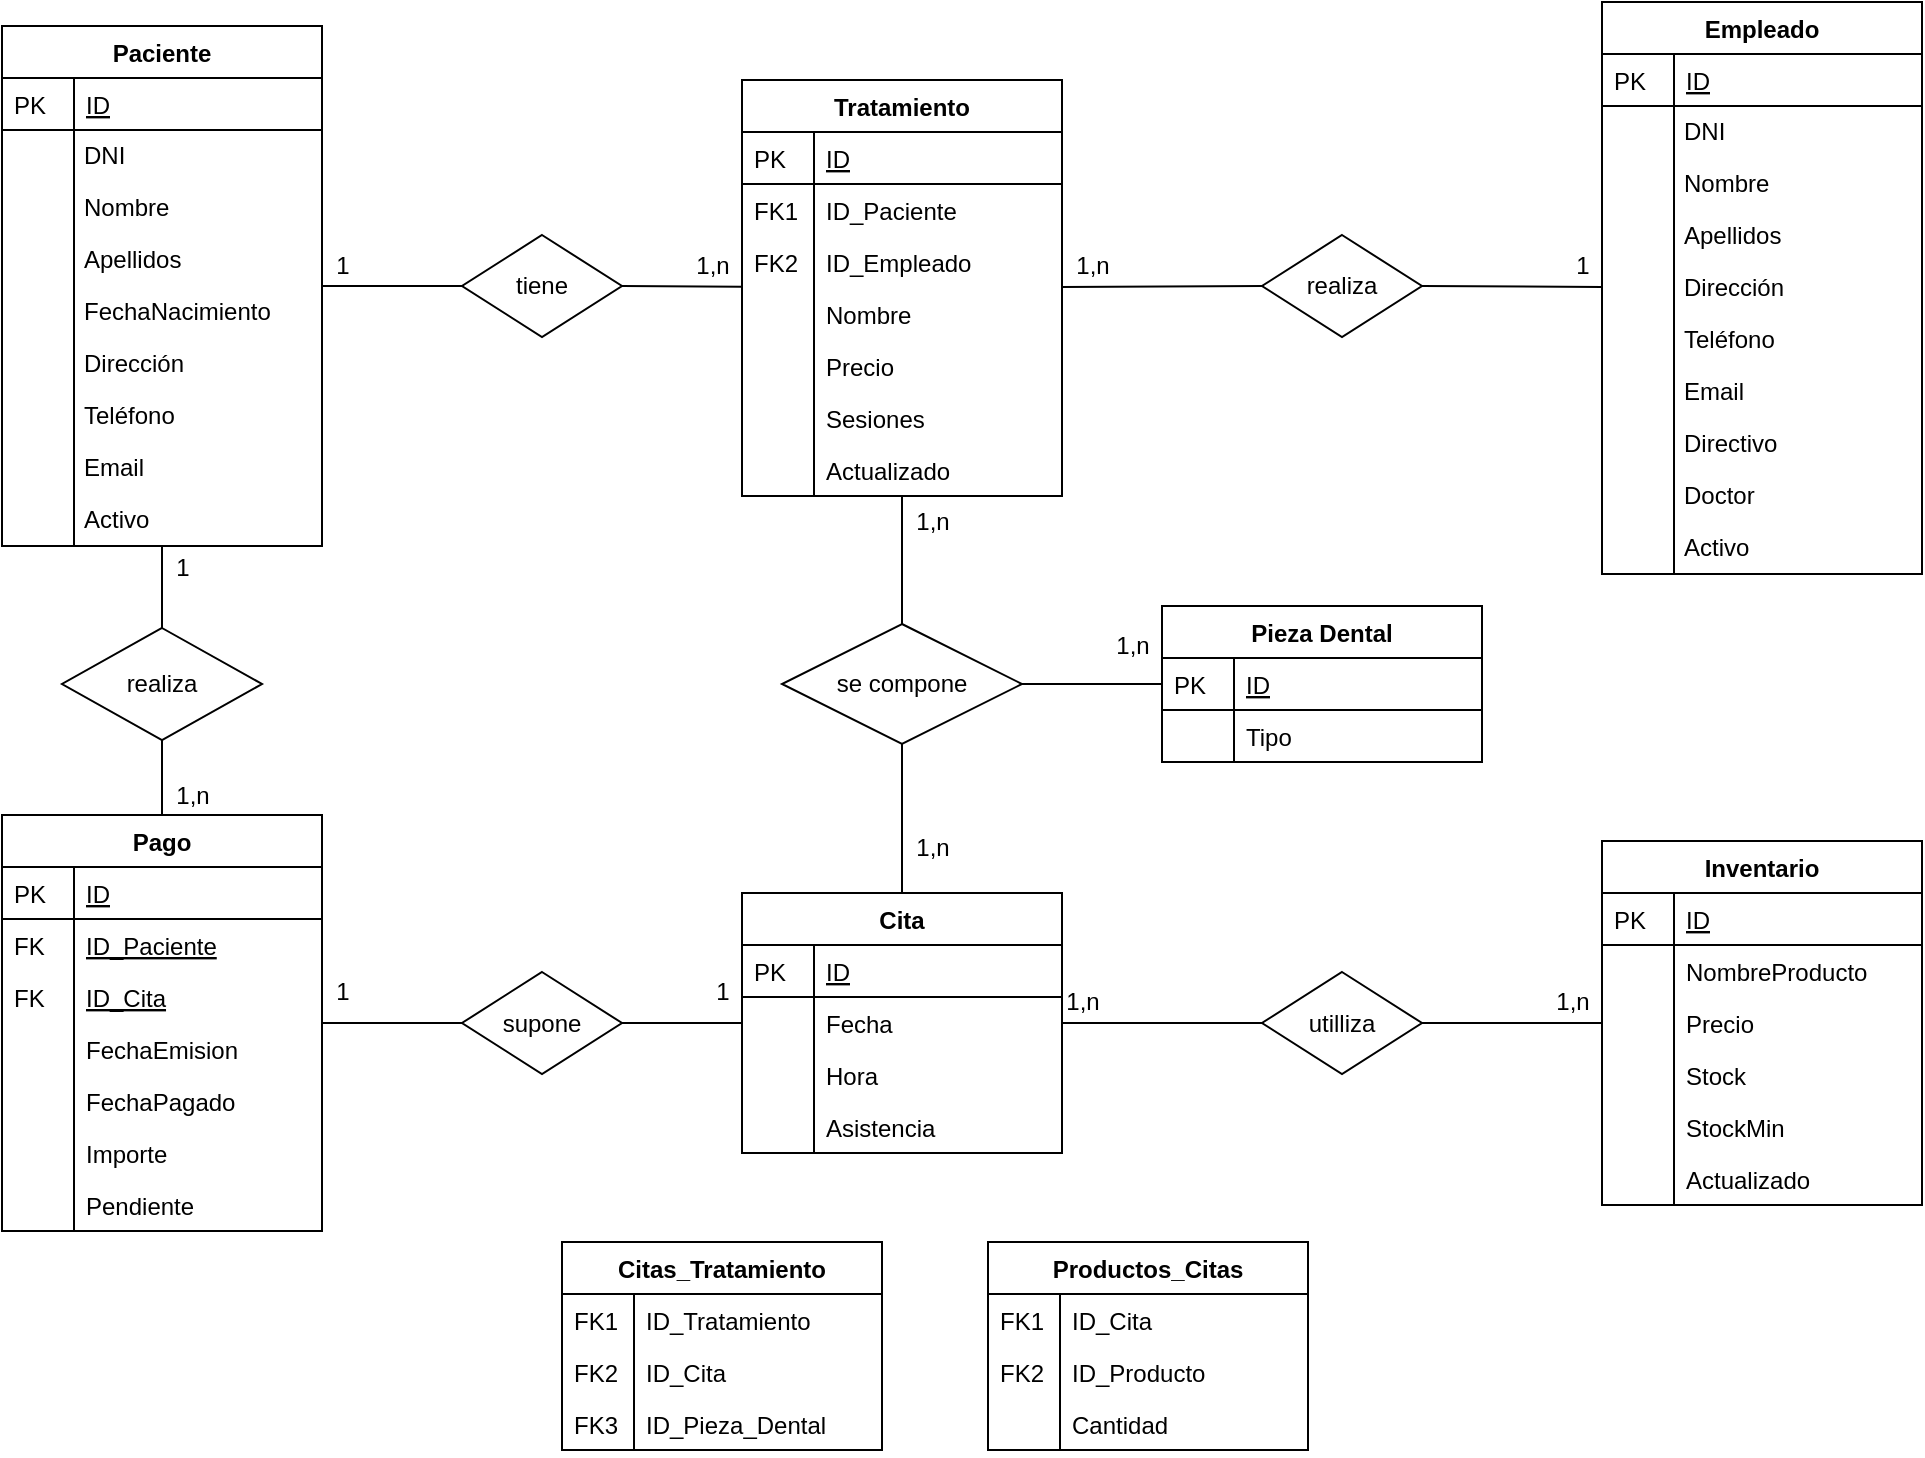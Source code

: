 <mxfile version="13.1.2" type="device"><diagram id="C5RBs43oDa-KdzZeNtuy" name="Page-1"><mxGraphModel dx="868" dy="450" grid="1" gridSize="10" guides="1" tooltips="1" connect="1" arrows="1" fold="1" page="1" pageScale="1" pageWidth="1169" pageHeight="827" background="none" math="0" shadow="0"><root><mxCell id="WIyWlLk6GJQsqaUBKTNV-0"/><mxCell id="WIyWlLk6GJQsqaUBKTNV-1" parent="WIyWlLk6GJQsqaUBKTNV-0"/><mxCell id="t_w9D_SP8_wus3ixss40-0" value="tiene" style="shape=rhombus;perimeter=rhombusPerimeter;whiteSpace=wrap;html=1;align=center;" parent="WIyWlLk6GJQsqaUBKTNV-1" vertex="1"><mxGeometry x="335" y="167.5" width="80" height="51" as="geometry"/></mxCell><mxCell id="t_w9D_SP8_wus3ixss40-1" value="" style="endArrow=none;html=1;rounded=0;entryX=0;entryY=0.5;entryDx=0;entryDy=0;" parent="WIyWlLk6GJQsqaUBKTNV-1" source="zkfFHV4jXpPFQw0GAbJ--51" target="t_w9D_SP8_wus3ixss40-0" edge="1"><mxGeometry relative="1" as="geometry"><mxPoint x="395" y="253" as="sourcePoint"/><mxPoint x="555" y="253" as="targetPoint"/></mxGeometry></mxCell><mxCell id="t_w9D_SP8_wus3ixss40-15" value="" style="endArrow=none;html=1;rounded=0;exitX=1;exitY=0.5;exitDx=0;exitDy=0;" parent="WIyWlLk6GJQsqaUBKTNV-1" source="t_w9D_SP8_wus3ixss40-0" target="zkfFHV4jXpPFQw0GAbJ--56" edge="1"><mxGeometry relative="1" as="geometry"><mxPoint x="425" y="193" as="sourcePoint"/><mxPoint x="505" y="189.5" as="targetPoint"/></mxGeometry></mxCell><mxCell id="t_w9D_SP8_wus3ixss40-68" value="realiza" style="shape=rhombus;perimeter=rhombusPerimeter;whiteSpace=wrap;html=1;align=center;" parent="WIyWlLk6GJQsqaUBKTNV-1" vertex="1"><mxGeometry x="735" y="167.5" width="80" height="51" as="geometry"/></mxCell><mxCell id="t_w9D_SP8_wus3ixss40-69" value="" style="endArrow=none;html=1;rounded=0;entryX=0;entryY=0.5;entryDx=0;entryDy=0;" parent="WIyWlLk6GJQsqaUBKTNV-1" source="zkfFHV4jXpPFQw0GAbJ--56" target="t_w9D_SP8_wus3ixss40-68" edge="1"><mxGeometry relative="1" as="geometry"><mxPoint x="635" y="194" as="sourcePoint"/><mxPoint x="925" y="254" as="targetPoint"/></mxGeometry></mxCell><mxCell id="t_w9D_SP8_wus3ixss40-70" value="" style="endArrow=none;html=1;rounded=0;exitX=1;exitY=0.5;exitDx=0;exitDy=0;" parent="WIyWlLk6GJQsqaUBKTNV-1" source="t_w9D_SP8_wus3ixss40-68" target="t_w9D_SP8_wus3ixss40-44" edge="1"><mxGeometry relative="1" as="geometry"><mxPoint x="795" y="194" as="sourcePoint"/><mxPoint x="845" y="194.429" as="targetPoint"/></mxGeometry></mxCell><mxCell id="t_w9D_SP8_wus3ixss40-71" value="se compone" style="shape=rhombus;perimeter=rhombusPerimeter;whiteSpace=wrap;html=1;align=center;fontSize=12;" parent="WIyWlLk6GJQsqaUBKTNV-1" vertex="1"><mxGeometry x="495" y="362" width="120" height="60" as="geometry"/></mxCell><mxCell id="t_w9D_SP8_wus3ixss40-73" value="" style="endArrow=none;html=1;rounded=0;entryX=0.5;entryY=0;entryDx=0;entryDy=0;" parent="WIyWlLk6GJQsqaUBKTNV-1" source="zkfFHV4jXpPFQw0GAbJ--56" target="t_w9D_SP8_wus3ixss40-71" edge="1"><mxGeometry relative="1" as="geometry"><mxPoint x="275" y="203" as="sourcePoint"/><mxPoint x="345" y="203" as="targetPoint"/></mxGeometry></mxCell><mxCell id="t_w9D_SP8_wus3ixss40-74" value="" style="endArrow=none;html=1;rounded=0;exitX=0.5;exitY=1;exitDx=0;exitDy=0;" parent="WIyWlLk6GJQsqaUBKTNV-1" source="t_w9D_SP8_wus3ixss40-71" target="zkfFHV4jXpPFQw0GAbJ--64" edge="1"><mxGeometry relative="1" as="geometry"><mxPoint x="565" y="295" as="sourcePoint"/><mxPoint x="565" y="363" as="targetPoint"/></mxGeometry></mxCell><mxCell id="t_w9D_SP8_wus3ixss40-84" value="supone" style="shape=rhombus;perimeter=rhombusPerimeter;whiteSpace=wrap;html=1;align=center;" parent="WIyWlLk6GJQsqaUBKTNV-1" vertex="1"><mxGeometry x="335" y="536" width="80" height="51" as="geometry"/></mxCell><mxCell id="t_w9D_SP8_wus3ixss40-85" value="" style="endArrow=none;html=1;rounded=0;entryX=0;entryY=0.5;entryDx=0;entryDy=0;" parent="WIyWlLk6GJQsqaUBKTNV-1" source="t_w9D_SP8_wus3ixss40-75" target="t_w9D_SP8_wus3ixss40-84" edge="1"><mxGeometry relative="1" as="geometry"><mxPoint x="265" y="548.5" as="sourcePoint"/><mxPoint x="555" y="608.5" as="targetPoint"/></mxGeometry></mxCell><mxCell id="t_w9D_SP8_wus3ixss40-86" value="" style="endArrow=none;html=1;rounded=0;exitX=1;exitY=0.5;exitDx=0;exitDy=0;" parent="WIyWlLk6GJQsqaUBKTNV-1" source="t_w9D_SP8_wus3ixss40-84" target="zkfFHV4jXpPFQw0GAbJ--64" edge="1"><mxGeometry relative="1" as="geometry"><mxPoint x="425" y="548.5" as="sourcePoint"/><mxPoint x="475" y="548.929" as="targetPoint"/></mxGeometry></mxCell><mxCell id="t_w9D_SP8_wus3ixss40-91" value="realiza" style="shape=rhombus;perimeter=rhombusPerimeter;whiteSpace=wrap;html=1;align=center;fontSize=12;" parent="WIyWlLk6GJQsqaUBKTNV-1" vertex="1"><mxGeometry x="135" y="364" width="100" height="56" as="geometry"/></mxCell><mxCell id="t_w9D_SP8_wus3ixss40-92" value="" style="endArrow=none;html=1;rounded=0;entryX=0.5;entryY=0;entryDx=0;entryDy=0;" parent="WIyWlLk6GJQsqaUBKTNV-1" source="zkfFHV4jXpPFQw0GAbJ--51" target="t_w9D_SP8_wus3ixss40-91" edge="1"><mxGeometry relative="1" as="geometry"><mxPoint x="182.647" y="323" as="sourcePoint"/><mxPoint x="-25" y="213" as="targetPoint"/></mxGeometry></mxCell><mxCell id="t_w9D_SP8_wus3ixss40-93" value="" style="endArrow=none;html=1;rounded=0;exitX=0.5;exitY=1;exitDx=0;exitDy=0;" parent="WIyWlLk6GJQsqaUBKTNV-1" source="t_w9D_SP8_wus3ixss40-91" target="t_w9D_SP8_wus3ixss40-75" edge="1"><mxGeometry relative="1" as="geometry"><mxPoint x="195" y="305" as="sourcePoint"/><mxPoint x="181.215" y="470.5" as="targetPoint"/></mxGeometry></mxCell><mxCell id="t_w9D_SP8_wus3ixss40-102" value="1" style="text;html=1;align=center;verticalAlign=middle;resizable=0;points=[];autosize=1;fontSize=12;" parent="WIyWlLk6GJQsqaUBKTNV-1" vertex="1"><mxGeometry x="185" y="324" width="20" height="20" as="geometry"/></mxCell><mxCell id="t_w9D_SP8_wus3ixss40-103" value="1,n" style="text;html=1;align=center;verticalAlign=middle;resizable=0;points=[];autosize=1;fontSize=12;" parent="WIyWlLk6GJQsqaUBKTNV-1" vertex="1"><mxGeometry x="185" y="437.5" width="30" height="20" as="geometry"/></mxCell><mxCell id="t_w9D_SP8_wus3ixss40-104" value="1" style="text;html=1;align=center;verticalAlign=middle;resizable=0;points=[];autosize=1;fontSize=12;" parent="WIyWlLk6GJQsqaUBKTNV-1" vertex="1"><mxGeometry x="455" y="536" width="20" height="20" as="geometry"/></mxCell><mxCell id="t_w9D_SP8_wus3ixss40-105" value="1" style="text;html=1;align=center;verticalAlign=middle;resizable=0;points=[];autosize=1;fontSize=12;" parent="WIyWlLk6GJQsqaUBKTNV-1" vertex="1"><mxGeometry x="265" y="536" width="20" height="20" as="geometry"/></mxCell><mxCell id="t_w9D_SP8_wus3ixss40-106" value="1,n" style="text;html=1;align=center;verticalAlign=middle;resizable=0;points=[];autosize=1;fontSize=12;" parent="WIyWlLk6GJQsqaUBKTNV-1" vertex="1"><mxGeometry x="555" y="301" width="30" height="20" as="geometry"/></mxCell><mxCell id="t_w9D_SP8_wus3ixss40-107" value="1,n" style="text;html=1;align=center;verticalAlign=middle;resizable=0;points=[];autosize=1;fontSize=12;" parent="WIyWlLk6GJQsqaUBKTNV-1" vertex="1"><mxGeometry x="555" y="463.5" width="30" height="20" as="geometry"/></mxCell><mxCell id="t_w9D_SP8_wus3ixss40-108" value="1" style="text;html=1;align=center;verticalAlign=middle;resizable=0;points=[];autosize=1;fontSize=12;" parent="WIyWlLk6GJQsqaUBKTNV-1" vertex="1"><mxGeometry x="265" y="173" width="20" height="20" as="geometry"/></mxCell><mxCell id="t_w9D_SP8_wus3ixss40-109" value="1,n" style="text;html=1;align=center;verticalAlign=middle;resizable=0;points=[];autosize=1;fontSize=12;" parent="WIyWlLk6GJQsqaUBKTNV-1" vertex="1"><mxGeometry x="445" y="173" width="30" height="20" as="geometry"/></mxCell><mxCell id="t_w9D_SP8_wus3ixss40-110" value="1,n" style="text;html=1;align=center;verticalAlign=middle;resizable=0;points=[];autosize=1;fontSize=12;" parent="WIyWlLk6GJQsqaUBKTNV-1" vertex="1"><mxGeometry x="635" y="173" width="30" height="20" as="geometry"/></mxCell><mxCell id="t_w9D_SP8_wus3ixss40-111" value="1" style="text;html=1;align=center;verticalAlign=middle;resizable=0;points=[];autosize=1;fontSize=12;" parent="WIyWlLk6GJQsqaUBKTNV-1" vertex="1"><mxGeometry x="885" y="173" width="20" height="20" as="geometry"/></mxCell><mxCell id="t_w9D_SP8_wus3ixss40-112" value="utilliza" style="shape=rhombus;perimeter=rhombusPerimeter;whiteSpace=wrap;html=1;align=center;" parent="WIyWlLk6GJQsqaUBKTNV-1" vertex="1"><mxGeometry x="735" y="536" width="80" height="51" as="geometry"/></mxCell><mxCell id="t_w9D_SP8_wus3ixss40-113" value="" style="endArrow=none;html=1;rounded=0;entryX=0;entryY=0.5;entryDx=0;entryDy=0;" parent="WIyWlLk6GJQsqaUBKTNV-1" source="zkfFHV4jXpPFQw0GAbJ--64" target="t_w9D_SP8_wus3ixss40-112" edge="1"><mxGeometry relative="1" as="geometry"><mxPoint x="635" y="561.5" as="sourcePoint"/><mxPoint x="925" y="608.5" as="targetPoint"/></mxGeometry></mxCell><mxCell id="t_w9D_SP8_wus3ixss40-114" value="" style="endArrow=none;html=1;rounded=0;exitX=1;exitY=0.5;exitDx=0;exitDy=0;" parent="WIyWlLk6GJQsqaUBKTNV-1" source="t_w9D_SP8_wus3ixss40-112" target="t_w9D_SP8_wus3ixss40-115" edge="1"><mxGeometry relative="1" as="geometry"><mxPoint x="795" y="548.5" as="sourcePoint"/><mxPoint x="845" y="561.5" as="targetPoint"/></mxGeometry></mxCell><mxCell id="t_w9D_SP8_wus3ixss40-128" value="1,n" style="text;html=1;align=center;verticalAlign=middle;resizable=0;points=[];autosize=1;fontSize=12;" parent="WIyWlLk6GJQsqaUBKTNV-1" vertex="1"><mxGeometry x="630" y="541" width="30" height="20" as="geometry"/></mxCell><mxCell id="t_w9D_SP8_wus3ixss40-129" value="1,n" style="text;html=1;align=center;verticalAlign=middle;resizable=0;points=[];autosize=1;fontSize=12;" parent="WIyWlLk6GJQsqaUBKTNV-1" vertex="1"><mxGeometry x="875" y="541" width="30" height="20" as="geometry"/></mxCell><mxCell id="t_w9D_SP8_wus3ixss40-141" value="" style="endArrow=none;html=1;rounded=0;entryX=1;entryY=0.5;entryDx=0;entryDy=0;" parent="WIyWlLk6GJQsqaUBKTNV-1" source="t_w9D_SP8_wus3ixss40-130" target="t_w9D_SP8_wus3ixss40-71" edge="1"><mxGeometry relative="1" as="geometry"><mxPoint x="565" y="295" as="sourcePoint"/><mxPoint x="565" y="363.0" as="targetPoint"/></mxGeometry></mxCell><mxCell id="t_w9D_SP8_wus3ixss40-142" value="1,n" style="text;html=1;align=center;verticalAlign=middle;resizable=0;points=[];autosize=1;fontSize=12;" parent="WIyWlLk6GJQsqaUBKTNV-1" vertex="1"><mxGeometry x="655" y="363" width="30" height="20" as="geometry"/></mxCell><mxCell id="btIoGkctE5Y88oGMhR0d-0" value="Actualizado" style="shape=partialRectangle;top=0;left=0;right=0;bottom=0;align=left;verticalAlign=top;fillColor=none;spacingLeft=40;spacingRight=4;overflow=hidden;rotatable=0;points=[[0,0.5],[1,0.5]];portConstraint=eastwest;dropTarget=0;rounded=0;shadow=0;strokeWidth=1;" parent="WIyWlLk6GJQsqaUBKTNV-1" vertex="1"><mxGeometry x="475" y="272" width="160" height="26" as="geometry"/></mxCell><mxCell id="btIoGkctE5Y88oGMhR0d-1" value="" style="shape=partialRectangle;top=0;left=0;bottom=0;fillColor=none;align=left;verticalAlign=top;spacingLeft=4;spacingRight=4;overflow=hidden;rotatable=0;points=[];portConstraint=eastwest;part=1;" parent="btIoGkctE5Y88oGMhR0d-0" vertex="1" connectable="0"><mxGeometry width="36" height="26" as="geometry"/></mxCell><mxCell id="t_w9D_SP8_wus3ixss40-44" value="Empleado" style="swimlane;fontStyle=1;childLayout=stackLayout;horizontal=1;startSize=26;horizontalStack=0;resizeParent=1;resizeLast=0;collapsible=1;marginBottom=0;rounded=0;shadow=0;strokeWidth=1;" parent="WIyWlLk6GJQsqaUBKTNV-1" vertex="1"><mxGeometry x="905" y="51" width="160" height="286" as="geometry"><mxRectangle x="20" y="80" width="160" height="26" as="alternateBounds"/></mxGeometry></mxCell><mxCell id="t_w9D_SP8_wus3ixss40-45" value="ID" style="shape=partialRectangle;top=0;left=0;right=0;bottom=1;align=left;verticalAlign=top;fillColor=none;spacingLeft=40;spacingRight=4;overflow=hidden;rotatable=0;points=[[0,0.5],[1,0.5]];portConstraint=eastwest;dropTarget=0;rounded=0;shadow=0;strokeWidth=1;fontStyle=4" parent="t_w9D_SP8_wus3ixss40-44" vertex="1"><mxGeometry y="26" width="160" height="26" as="geometry"/></mxCell><mxCell id="t_w9D_SP8_wus3ixss40-46" value="PK" style="shape=partialRectangle;top=0;left=0;bottom=0;fillColor=none;align=left;verticalAlign=top;spacingLeft=4;spacingRight=4;overflow=hidden;rotatable=0;points=[];portConstraint=eastwest;part=1;" parent="t_w9D_SP8_wus3ixss40-45" vertex="1" connectable="0"><mxGeometry width="36" height="26" as="geometry"/></mxCell><mxCell id="t_w9D_SP8_wus3ixss40-47" value="DNI" style="shape=partialRectangle;top=0;left=0;right=0;bottom=0;align=left;verticalAlign=top;fillColor=none;spacingLeft=40;spacingRight=4;overflow=hidden;rotatable=0;points=[[0,0.5],[1,0.5]];portConstraint=eastwest;dropTarget=0;rounded=0;shadow=0;strokeWidth=1;spacing=1;" parent="t_w9D_SP8_wus3ixss40-44" vertex="1"><mxGeometry y="52" width="160" height="26" as="geometry"/></mxCell><mxCell id="t_w9D_SP8_wus3ixss40-48" value="" style="shape=partialRectangle;top=0;left=0;bottom=0;fillColor=none;align=left;verticalAlign=top;spacingLeft=4;spacingRight=4;overflow=hidden;rotatable=0;points=[];portConstraint=eastwest;part=1;" parent="t_w9D_SP8_wus3ixss40-47" vertex="1" connectable="0"><mxGeometry width="36" height="26" as="geometry"/></mxCell><mxCell id="t_w9D_SP8_wus3ixss40-49" value="Nombre" style="shape=partialRectangle;top=0;left=0;right=0;bottom=0;align=left;verticalAlign=top;fillColor=none;spacingLeft=40;spacingRight=4;overflow=hidden;rotatable=0;points=[[0,0.5],[1,0.5]];portConstraint=eastwest;dropTarget=0;rounded=0;shadow=0;strokeWidth=1;spacing=1;" parent="t_w9D_SP8_wus3ixss40-44" vertex="1"><mxGeometry y="78" width="160" height="26" as="geometry"/></mxCell><mxCell id="t_w9D_SP8_wus3ixss40-50" value="" style="shape=partialRectangle;top=0;left=0;bottom=0;fillColor=none;align=left;verticalAlign=top;spacingLeft=4;spacingRight=4;overflow=hidden;rotatable=0;points=[];portConstraint=eastwest;part=1;" parent="t_w9D_SP8_wus3ixss40-49" vertex="1" connectable="0"><mxGeometry width="36" height="26" as="geometry"/></mxCell><mxCell id="t_w9D_SP8_wus3ixss40-51" value="Apellidos" style="shape=partialRectangle;top=0;left=0;right=0;bottom=0;align=left;verticalAlign=top;fillColor=none;spacingLeft=40;spacingRight=4;overflow=hidden;rotatable=0;points=[[0,0.5],[1,0.5]];portConstraint=eastwest;dropTarget=0;rounded=0;shadow=0;strokeWidth=1;spacing=1;" parent="t_w9D_SP8_wus3ixss40-44" vertex="1"><mxGeometry y="104" width="160" height="26" as="geometry"/></mxCell><mxCell id="t_w9D_SP8_wus3ixss40-52" value="" style="shape=partialRectangle;top=0;left=0;bottom=0;fillColor=none;align=left;verticalAlign=top;spacingLeft=4;spacingRight=4;overflow=hidden;rotatable=0;points=[];portConstraint=eastwest;part=1;" parent="t_w9D_SP8_wus3ixss40-51" vertex="1" connectable="0"><mxGeometry width="36" height="26" as="geometry"/></mxCell><mxCell id="t_w9D_SP8_wus3ixss40-59" value="Dirección" style="shape=partialRectangle;top=0;left=0;right=0;bottom=0;align=left;verticalAlign=top;fillColor=none;spacingLeft=40;spacingRight=4;overflow=hidden;rotatable=0;points=[[0,0.5],[1,0.5]];portConstraint=eastwest;dropTarget=0;rounded=0;shadow=0;strokeWidth=1;spacing=1;" parent="t_w9D_SP8_wus3ixss40-44" vertex="1"><mxGeometry y="130" width="160" height="26" as="geometry"/></mxCell><mxCell id="t_w9D_SP8_wus3ixss40-60" value="" style="shape=partialRectangle;top=0;left=0;bottom=0;fillColor=none;align=left;verticalAlign=top;spacingLeft=4;spacingRight=4;overflow=hidden;rotatable=0;points=[];portConstraint=eastwest;part=1;" parent="t_w9D_SP8_wus3ixss40-59" vertex="1" connectable="0"><mxGeometry width="36" height="26" as="geometry"/></mxCell><mxCell id="t_w9D_SP8_wus3ixss40-55" value="Teléfono" style="shape=partialRectangle;top=0;left=0;right=0;bottom=0;align=left;verticalAlign=top;fillColor=none;spacingLeft=40;spacingRight=4;overflow=hidden;rotatable=0;points=[[0,0.5],[1,0.5]];portConstraint=eastwest;dropTarget=0;rounded=0;shadow=0;strokeWidth=1;spacing=1;" parent="t_w9D_SP8_wus3ixss40-44" vertex="1"><mxGeometry y="156" width="160" height="26" as="geometry"/></mxCell><mxCell id="t_w9D_SP8_wus3ixss40-56" value="" style="shape=partialRectangle;top=0;left=0;bottom=0;fillColor=none;align=left;verticalAlign=top;spacingLeft=4;spacingRight=4;overflow=hidden;rotatable=0;points=[];portConstraint=eastwest;part=1;" parent="t_w9D_SP8_wus3ixss40-55" vertex="1" connectable="0"><mxGeometry width="36" height="26" as="geometry"/></mxCell><mxCell id="t_w9D_SP8_wus3ixss40-57" value="Email" style="shape=partialRectangle;top=0;left=0;right=0;bottom=0;align=left;verticalAlign=top;fillColor=none;spacingLeft=40;spacingRight=4;overflow=hidden;rotatable=0;points=[[0,0.5],[1,0.5]];portConstraint=eastwest;dropTarget=0;rounded=0;shadow=0;strokeWidth=1;spacing=1;" parent="t_w9D_SP8_wus3ixss40-44" vertex="1"><mxGeometry y="182" width="160" height="26" as="geometry"/></mxCell><mxCell id="t_w9D_SP8_wus3ixss40-58" value="" style="shape=partialRectangle;top=0;left=0;bottom=0;fillColor=none;align=left;verticalAlign=top;spacingLeft=4;spacingRight=4;overflow=hidden;rotatable=0;points=[];portConstraint=eastwest;part=1;" parent="t_w9D_SP8_wus3ixss40-57" vertex="1" connectable="0"><mxGeometry width="36" height="26" as="geometry"/></mxCell><mxCell id="t_w9D_SP8_wus3ixss40-61" value="Directivo" style="shape=partialRectangle;top=0;left=0;right=0;bottom=0;align=left;verticalAlign=top;fillColor=none;spacingLeft=40;spacingRight=4;overflow=hidden;rotatable=0;points=[[0,0.5],[1,0.5]];portConstraint=eastwest;dropTarget=0;rounded=0;shadow=0;strokeWidth=1;spacing=1;" parent="t_w9D_SP8_wus3ixss40-44" vertex="1"><mxGeometry y="208" width="160" height="26" as="geometry"/></mxCell><mxCell id="t_w9D_SP8_wus3ixss40-62" value="" style="shape=partialRectangle;top=0;left=0;bottom=0;fillColor=none;align=left;verticalAlign=top;spacingLeft=4;spacingRight=4;overflow=hidden;rotatable=0;points=[];portConstraint=eastwest;part=1;" parent="t_w9D_SP8_wus3ixss40-61" vertex="1" connectable="0"><mxGeometry width="36" height="26" as="geometry"/></mxCell><mxCell id="8lVAptBGkA2qM2OuABof-0" value="Doctor" style="shape=partialRectangle;top=0;left=0;right=0;bottom=0;align=left;verticalAlign=top;fillColor=none;spacingLeft=40;spacingRight=4;overflow=hidden;rotatable=0;points=[[0,0.5],[1,0.5]];portConstraint=eastwest;dropTarget=0;rounded=0;shadow=0;strokeWidth=1;spacing=1;" parent="t_w9D_SP8_wus3ixss40-44" vertex="1"><mxGeometry y="234" width="160" height="26" as="geometry"/></mxCell><mxCell id="8lVAptBGkA2qM2OuABof-1" value="" style="shape=partialRectangle;top=0;left=0;bottom=0;fillColor=none;align=left;verticalAlign=top;spacingLeft=4;spacingRight=4;overflow=hidden;rotatable=0;points=[];portConstraint=eastwest;part=1;" parent="8lVAptBGkA2qM2OuABof-0" vertex="1" connectable="0"><mxGeometry width="36" height="26" as="geometry"/></mxCell><mxCell id="t_w9D_SP8_wus3ixss40-65" value="Activo" style="shape=partialRectangle;top=0;left=0;right=0;bottom=0;align=left;verticalAlign=top;fillColor=none;spacingLeft=40;spacingRight=4;overflow=hidden;rotatable=0;points=[[0,0.5],[1,0.5]];portConstraint=eastwest;dropTarget=0;rounded=0;shadow=0;strokeWidth=1;spacing=1;" parent="t_w9D_SP8_wus3ixss40-44" vertex="1"><mxGeometry y="260" width="160" height="26" as="geometry"/></mxCell><mxCell id="t_w9D_SP8_wus3ixss40-66" value="" style="shape=partialRectangle;top=0;left=0;bottom=0;fillColor=none;align=left;verticalAlign=top;spacingLeft=4;spacingRight=4;overflow=hidden;rotatable=0;points=[];portConstraint=eastwest;part=1;" parent="t_w9D_SP8_wus3ixss40-65" vertex="1" connectable="0"><mxGeometry width="36" height="26" as="geometry"/></mxCell><mxCell id="zkfFHV4jXpPFQw0GAbJ--51" value="Paciente" style="swimlane;fontStyle=1;childLayout=stackLayout;horizontal=1;startSize=26;horizontalStack=0;resizeParent=1;resizeLast=0;collapsible=1;marginBottom=0;rounded=0;shadow=0;strokeWidth=1;" parent="WIyWlLk6GJQsqaUBKTNV-1" vertex="1"><mxGeometry x="105" y="63" width="160" height="260" as="geometry"><mxRectangle x="20" y="80" width="160" height="26" as="alternateBounds"/></mxGeometry></mxCell><mxCell id="zkfFHV4jXpPFQw0GAbJ--52" value="ID" style="shape=partialRectangle;top=0;left=0;right=0;bottom=1;align=left;verticalAlign=top;fillColor=none;spacingLeft=40;spacingRight=4;overflow=hidden;rotatable=0;points=[[0,0.5],[1,0.5]];portConstraint=eastwest;dropTarget=0;rounded=0;shadow=0;strokeWidth=1;fontStyle=4" parent="zkfFHV4jXpPFQw0GAbJ--51" vertex="1"><mxGeometry y="26" width="160" height="26" as="geometry"/></mxCell><mxCell id="zkfFHV4jXpPFQw0GAbJ--53" value="PK" style="shape=partialRectangle;top=0;left=0;bottom=0;fillColor=none;align=left;verticalAlign=top;spacingLeft=4;spacingRight=4;overflow=hidden;rotatable=0;points=[];portConstraint=eastwest;part=1;" parent="zkfFHV4jXpPFQw0GAbJ--52" vertex="1" connectable="0"><mxGeometry width="36" height="26" as="geometry"/></mxCell><mxCell id="t_w9D_SP8_wus3ixss40-20" value="DNI" style="shape=partialRectangle;top=0;left=0;right=0;bottom=0;align=left;verticalAlign=top;fillColor=none;spacingLeft=40;spacingRight=4;overflow=hidden;rotatable=0;points=[[0,0.5],[1,0.5]];portConstraint=eastwest;dropTarget=0;rounded=0;shadow=0;strokeWidth=1;spacing=1;" parent="zkfFHV4jXpPFQw0GAbJ--51" vertex="1"><mxGeometry y="52" width="160" height="26" as="geometry"/></mxCell><mxCell id="t_w9D_SP8_wus3ixss40-21" value="" style="shape=partialRectangle;top=0;left=0;bottom=0;fillColor=none;align=left;verticalAlign=top;spacingLeft=4;spacingRight=4;overflow=hidden;rotatable=0;points=[];portConstraint=eastwest;part=1;" parent="t_w9D_SP8_wus3ixss40-20" vertex="1" connectable="0"><mxGeometry width="36" height="26" as="geometry"/></mxCell><mxCell id="t_w9D_SP8_wus3ixss40-18" value="Nombre" style="shape=partialRectangle;top=0;left=0;right=0;bottom=0;align=left;verticalAlign=top;fillColor=none;spacingLeft=40;spacingRight=4;overflow=hidden;rotatable=0;points=[[0,0.5],[1,0.5]];portConstraint=eastwest;dropTarget=0;rounded=0;shadow=0;strokeWidth=1;spacing=1;" parent="zkfFHV4jXpPFQw0GAbJ--51" vertex="1"><mxGeometry y="78" width="160" height="26" as="geometry"/></mxCell><mxCell id="t_w9D_SP8_wus3ixss40-19" value="" style="shape=partialRectangle;top=0;left=0;bottom=0;fillColor=none;align=left;verticalAlign=top;spacingLeft=4;spacingRight=4;overflow=hidden;rotatable=0;points=[];portConstraint=eastwest;part=1;" parent="t_w9D_SP8_wus3ixss40-18" vertex="1" connectable="0"><mxGeometry width="36" height="26" as="geometry"/></mxCell><mxCell id="t_w9D_SP8_wus3ixss40-32" value="Apellidos" style="shape=partialRectangle;top=0;left=0;right=0;bottom=0;align=left;verticalAlign=top;fillColor=none;spacingLeft=40;spacingRight=4;overflow=hidden;rotatable=0;points=[[0,0.5],[1,0.5]];portConstraint=eastwest;dropTarget=0;rounded=0;shadow=0;strokeWidth=1;spacing=1;" parent="zkfFHV4jXpPFQw0GAbJ--51" vertex="1"><mxGeometry y="104" width="160" height="26" as="geometry"/></mxCell><mxCell id="t_w9D_SP8_wus3ixss40-33" value="" style="shape=partialRectangle;top=0;left=0;bottom=0;fillColor=none;align=left;verticalAlign=top;spacingLeft=4;spacingRight=4;overflow=hidden;rotatable=0;points=[];portConstraint=eastwest;part=1;" parent="t_w9D_SP8_wus3ixss40-32" vertex="1" connectable="0"><mxGeometry width="36" height="26" as="geometry"/></mxCell><mxCell id="t_w9D_SP8_wus3ixss40-34" value="FechaNacimiento" style="shape=partialRectangle;top=0;left=0;right=0;bottom=0;align=left;verticalAlign=top;fillColor=none;spacingLeft=40;spacingRight=4;overflow=hidden;rotatable=0;points=[[0,0.5],[1,0.5]];portConstraint=eastwest;dropTarget=0;rounded=0;shadow=0;strokeWidth=1;spacing=1;" parent="zkfFHV4jXpPFQw0GAbJ--51" vertex="1"><mxGeometry y="130" width="160" height="26" as="geometry"/></mxCell><mxCell id="t_w9D_SP8_wus3ixss40-35" value="" style="shape=partialRectangle;top=0;left=0;bottom=0;fillColor=none;align=left;verticalAlign=top;spacingLeft=4;spacingRight=4;overflow=hidden;rotatable=0;points=[];portConstraint=eastwest;part=1;" parent="t_w9D_SP8_wus3ixss40-34" vertex="1" connectable="0"><mxGeometry width="36" height="26" as="geometry"/></mxCell><mxCell id="t_w9D_SP8_wus3ixss40-26" value="Dirección" style="shape=partialRectangle;top=0;left=0;right=0;bottom=0;align=left;verticalAlign=top;fillColor=none;spacingLeft=40;spacingRight=4;overflow=hidden;rotatable=0;points=[[0,0.5],[1,0.5]];portConstraint=eastwest;dropTarget=0;rounded=0;shadow=0;strokeWidth=1;spacing=1;" parent="zkfFHV4jXpPFQw0GAbJ--51" vertex="1"><mxGeometry y="156" width="160" height="26" as="geometry"/></mxCell><mxCell id="t_w9D_SP8_wus3ixss40-27" value="" style="shape=partialRectangle;top=0;left=0;bottom=0;fillColor=none;align=left;verticalAlign=top;spacingLeft=4;spacingRight=4;overflow=hidden;rotatable=0;points=[];portConstraint=eastwest;part=1;" parent="t_w9D_SP8_wus3ixss40-26" vertex="1" connectable="0"><mxGeometry width="36" height="26" as="geometry"/></mxCell><mxCell id="t_w9D_SP8_wus3ixss40-22" value="Teléfono" style="shape=partialRectangle;top=0;left=0;right=0;bottom=0;align=left;verticalAlign=top;fillColor=none;spacingLeft=40;spacingRight=4;overflow=hidden;rotatable=0;points=[[0,0.5],[1,0.5]];portConstraint=eastwest;dropTarget=0;rounded=0;shadow=0;strokeWidth=1;spacing=1;" parent="zkfFHV4jXpPFQw0GAbJ--51" vertex="1"><mxGeometry y="182" width="160" height="26" as="geometry"/></mxCell><mxCell id="t_w9D_SP8_wus3ixss40-23" value="" style="shape=partialRectangle;top=0;left=0;bottom=0;fillColor=none;align=left;verticalAlign=top;spacingLeft=4;spacingRight=4;overflow=hidden;rotatable=0;points=[];portConstraint=eastwest;part=1;" parent="t_w9D_SP8_wus3ixss40-22" vertex="1" connectable="0"><mxGeometry width="36" height="26" as="geometry"/></mxCell><mxCell id="t_w9D_SP8_wus3ixss40-24" value="Email" style="shape=partialRectangle;top=0;left=0;right=0;bottom=0;align=left;verticalAlign=top;fillColor=none;spacingLeft=40;spacingRight=4;overflow=hidden;rotatable=0;points=[[0,0.5],[1,0.5]];portConstraint=eastwest;dropTarget=0;rounded=0;shadow=0;strokeWidth=1;spacing=1;" parent="zkfFHV4jXpPFQw0GAbJ--51" vertex="1"><mxGeometry y="208" width="160" height="26" as="geometry"/></mxCell><mxCell id="t_w9D_SP8_wus3ixss40-25" value="" style="shape=partialRectangle;top=0;left=0;bottom=0;fillColor=none;align=left;verticalAlign=top;spacingLeft=4;spacingRight=4;overflow=hidden;rotatable=0;points=[];portConstraint=eastwest;part=1;" parent="t_w9D_SP8_wus3ixss40-24" vertex="1" connectable="0"><mxGeometry width="36" height="26" as="geometry"/></mxCell><mxCell id="t_w9D_SP8_wus3ixss40-63" value="Activo" style="shape=partialRectangle;top=0;left=0;right=0;bottom=0;align=left;verticalAlign=top;fillColor=none;spacingLeft=40;spacingRight=4;overflow=hidden;rotatable=0;points=[[0,0.5],[1,0.5]];portConstraint=eastwest;dropTarget=0;rounded=0;shadow=0;strokeWidth=1;spacing=1;" parent="zkfFHV4jXpPFQw0GAbJ--51" vertex="1"><mxGeometry y="234" width="160" height="26" as="geometry"/></mxCell><mxCell id="t_w9D_SP8_wus3ixss40-64" value="" style="shape=partialRectangle;top=0;left=0;bottom=0;fillColor=none;align=left;verticalAlign=top;spacingLeft=4;spacingRight=4;overflow=hidden;rotatable=0;points=[];portConstraint=eastwest;part=1;" parent="t_w9D_SP8_wus3ixss40-63" vertex="1" connectable="0"><mxGeometry width="36" height="26" as="geometry"/></mxCell><mxCell id="t_w9D_SP8_wus3ixss40-130" value="Pieza Dental" style="swimlane;fontStyle=1;childLayout=stackLayout;horizontal=1;startSize=26;horizontalStack=0;resizeParent=1;resizeLast=0;collapsible=1;marginBottom=0;rounded=0;shadow=0;strokeWidth=1;" parent="WIyWlLk6GJQsqaUBKTNV-1" vertex="1"><mxGeometry x="685" y="353" width="160" height="78" as="geometry"><mxRectangle x="260" y="270" width="160" height="26" as="alternateBounds"/></mxGeometry></mxCell><mxCell id="t_w9D_SP8_wus3ixss40-131" value="ID" style="shape=partialRectangle;top=0;left=0;right=0;bottom=1;align=left;verticalAlign=top;fillColor=none;spacingLeft=40;spacingRight=4;overflow=hidden;rotatable=0;points=[[0,0.5],[1,0.5]];portConstraint=eastwest;dropTarget=0;rounded=0;shadow=0;strokeWidth=1;fontStyle=4" parent="t_w9D_SP8_wus3ixss40-130" vertex="1"><mxGeometry y="26" width="160" height="26" as="geometry"/></mxCell><mxCell id="t_w9D_SP8_wus3ixss40-132" value="PK" style="shape=partialRectangle;top=0;left=0;bottom=0;fillColor=none;align=left;verticalAlign=top;spacingLeft=4;spacingRight=4;overflow=hidden;rotatable=0;points=[];portConstraint=eastwest;part=1;" parent="t_w9D_SP8_wus3ixss40-131" vertex="1" connectable="0"><mxGeometry width="36" height="26" as="geometry"/></mxCell><mxCell id="t_w9D_SP8_wus3ixss40-133" value="Tipo" style="shape=partialRectangle;top=0;left=0;right=0;bottom=0;align=left;verticalAlign=top;fillColor=none;spacingLeft=40;spacingRight=4;overflow=hidden;rotatable=0;points=[[0,0.5],[1,0.5]];portConstraint=eastwest;dropTarget=0;rounded=0;shadow=0;strokeWidth=1;" parent="t_w9D_SP8_wus3ixss40-130" vertex="1"><mxGeometry y="52" width="160" height="26" as="geometry"/></mxCell><mxCell id="t_w9D_SP8_wus3ixss40-134" value="" style="shape=partialRectangle;top=0;left=0;bottom=0;fillColor=none;align=left;verticalAlign=top;spacingLeft=4;spacingRight=4;overflow=hidden;rotatable=0;points=[];portConstraint=eastwest;part=1;" parent="t_w9D_SP8_wus3ixss40-133" vertex="1" connectable="0"><mxGeometry width="36" height="26" as="geometry"/></mxCell><mxCell id="zkfFHV4jXpPFQw0GAbJ--56" value="Tratamiento" style="swimlane;fontStyle=1;childLayout=stackLayout;horizontal=1;startSize=26;horizontalStack=0;resizeParent=1;resizeLast=0;collapsible=1;marginBottom=0;rounded=0;shadow=0;strokeWidth=1;" parent="WIyWlLk6GJQsqaUBKTNV-1" vertex="1"><mxGeometry x="475" y="90" width="160" height="208" as="geometry"><mxRectangle x="414" y="40" width="160" height="26" as="alternateBounds"/></mxGeometry></mxCell><mxCell id="zkfFHV4jXpPFQw0GAbJ--57" value="ID" style="shape=partialRectangle;top=0;left=0;right=0;bottom=1;align=left;verticalAlign=top;fillColor=none;spacingLeft=40;spacingRight=4;overflow=hidden;rotatable=0;points=[[0,0.5],[1,0.5]];portConstraint=eastwest;dropTarget=0;rounded=0;shadow=0;strokeWidth=1;fontStyle=4" parent="zkfFHV4jXpPFQw0GAbJ--56" vertex="1"><mxGeometry y="26" width="160" height="26" as="geometry"/></mxCell><mxCell id="zkfFHV4jXpPFQw0GAbJ--58" value="PK" style="shape=partialRectangle;top=0;left=0;bottom=0;fillColor=none;align=left;verticalAlign=top;spacingLeft=4;spacingRight=4;overflow=hidden;rotatable=0;points=[];portConstraint=eastwest;part=1;" parent="zkfFHV4jXpPFQw0GAbJ--57" vertex="1" connectable="0"><mxGeometry width="36" height="26" as="geometry"/></mxCell><mxCell id="zkfFHV4jXpPFQw0GAbJ--59" value="ID_Paciente" style="shape=partialRectangle;top=0;left=0;right=0;bottom=0;align=left;verticalAlign=top;fillColor=none;spacingLeft=40;spacingRight=4;overflow=hidden;rotatable=0;points=[[0,0.5],[1,0.5]];portConstraint=eastwest;dropTarget=0;rounded=0;shadow=0;strokeWidth=1;" parent="zkfFHV4jXpPFQw0GAbJ--56" vertex="1"><mxGeometry y="52" width="160" height="26" as="geometry"/></mxCell><mxCell id="zkfFHV4jXpPFQw0GAbJ--60" value="FK1" style="shape=partialRectangle;top=0;left=0;bottom=0;fillColor=none;align=left;verticalAlign=top;spacingLeft=4;spacingRight=4;overflow=hidden;rotatable=0;points=[];portConstraint=eastwest;part=1;" parent="zkfFHV4jXpPFQw0GAbJ--59" vertex="1" connectable="0"><mxGeometry width="36" height="26" as="geometry"/></mxCell><mxCell id="t_w9D_SP8_wus3ixss40-42" value="ID_Empleado" style="shape=partialRectangle;top=0;left=0;right=0;bottom=0;align=left;verticalAlign=top;fillColor=none;spacingLeft=40;spacingRight=4;overflow=hidden;rotatable=0;points=[[0,0.5],[1,0.5]];portConstraint=eastwest;dropTarget=0;rounded=0;shadow=0;strokeWidth=1;" parent="zkfFHV4jXpPFQw0GAbJ--56" vertex="1"><mxGeometry y="78" width="160" height="26" as="geometry"/></mxCell><mxCell id="t_w9D_SP8_wus3ixss40-43" value="FK2" style="shape=partialRectangle;top=0;left=0;bottom=0;fillColor=none;align=left;verticalAlign=top;spacingLeft=4;spacingRight=4;overflow=hidden;rotatable=0;points=[];portConstraint=eastwest;part=1;" parent="t_w9D_SP8_wus3ixss40-42" vertex="1" connectable="0"><mxGeometry width="36" height="26" as="geometry"/></mxCell><mxCell id="t_w9D_SP8_wus3ixss40-13" value="Nombre" style="shape=partialRectangle;top=0;left=0;right=0;bottom=0;align=left;verticalAlign=top;fillColor=none;spacingLeft=40;spacingRight=4;overflow=hidden;rotatable=0;points=[[0,0.5],[1,0.5]];portConstraint=eastwest;dropTarget=0;rounded=0;shadow=0;strokeWidth=1;spacing=2;" parent="zkfFHV4jXpPFQw0GAbJ--56" vertex="1"><mxGeometry y="104" width="160" height="26" as="geometry"/></mxCell><mxCell id="t_w9D_SP8_wus3ixss40-14" value="" style="shape=partialRectangle;top=0;left=0;bottom=0;fillColor=none;align=left;verticalAlign=top;spacingLeft=4;spacingRight=4;overflow=hidden;rotatable=0;points=[];portConstraint=eastwest;part=1;" parent="t_w9D_SP8_wus3ixss40-13" vertex="1" connectable="0"><mxGeometry width="36" height="26" as="geometry"/></mxCell><mxCell id="zkfFHV4jXpPFQw0GAbJ--61" value="Precio" style="shape=partialRectangle;top=0;left=0;right=0;bottom=0;align=left;verticalAlign=top;fillColor=none;spacingLeft=40;spacingRight=4;overflow=hidden;rotatable=0;points=[[0,0.5],[1,0.5]];portConstraint=eastwest;dropTarget=0;rounded=0;shadow=0;strokeWidth=1;" parent="zkfFHV4jXpPFQw0GAbJ--56" vertex="1"><mxGeometry y="130" width="160" height="26" as="geometry"/></mxCell><mxCell id="zkfFHV4jXpPFQw0GAbJ--62" value="" style="shape=partialRectangle;top=0;left=0;bottom=0;fillColor=none;align=left;verticalAlign=top;spacingLeft=4;spacingRight=4;overflow=hidden;rotatable=0;points=[];portConstraint=eastwest;part=1;" parent="zkfFHV4jXpPFQw0GAbJ--61" vertex="1" connectable="0"><mxGeometry width="36" height="26" as="geometry"/></mxCell><mxCell id="t_w9D_SP8_wus3ixss40-3" value="Sesiones" style="shape=partialRectangle;top=0;left=0;right=0;bottom=0;align=left;verticalAlign=top;fillColor=none;spacingLeft=40;spacingRight=4;overflow=hidden;rotatable=0;points=[[0,0.5],[1,0.5]];portConstraint=eastwest;dropTarget=0;rounded=0;shadow=0;strokeWidth=1;" parent="zkfFHV4jXpPFQw0GAbJ--56" vertex="1"><mxGeometry y="156" width="160" height="26" as="geometry"/></mxCell><mxCell id="t_w9D_SP8_wus3ixss40-4" value="" style="shape=partialRectangle;top=0;left=0;bottom=0;fillColor=none;align=left;verticalAlign=top;spacingLeft=4;spacingRight=4;overflow=hidden;rotatable=0;points=[];portConstraint=eastwest;part=1;" parent="t_w9D_SP8_wus3ixss40-3" vertex="1" connectable="0"><mxGeometry width="36" height="26" as="geometry"/></mxCell><mxCell id="zkfFHV4jXpPFQw0GAbJ--64" value="Cita" style="swimlane;fontStyle=1;childLayout=stackLayout;horizontal=1;startSize=26;horizontalStack=0;resizeParent=1;resizeLast=0;collapsible=1;marginBottom=0;rounded=0;shadow=0;strokeWidth=1;" parent="WIyWlLk6GJQsqaUBKTNV-1" vertex="1"><mxGeometry x="475" y="496.5" width="160" height="130" as="geometry"><mxRectangle x="260" y="270" width="160" height="26" as="alternateBounds"/></mxGeometry></mxCell><mxCell id="zkfFHV4jXpPFQw0GAbJ--65" value="ID" style="shape=partialRectangle;top=0;left=0;right=0;bottom=1;align=left;verticalAlign=top;fillColor=none;spacingLeft=40;spacingRight=4;overflow=hidden;rotatable=0;points=[[0,0.5],[1,0.5]];portConstraint=eastwest;dropTarget=0;rounded=0;shadow=0;strokeWidth=1;fontStyle=4" parent="zkfFHV4jXpPFQw0GAbJ--64" vertex="1"><mxGeometry y="26" width="160" height="26" as="geometry"/></mxCell><mxCell id="zkfFHV4jXpPFQw0GAbJ--66" value="PK" style="shape=partialRectangle;top=0;left=0;bottom=0;fillColor=none;align=left;verticalAlign=top;spacingLeft=4;spacingRight=4;overflow=hidden;rotatable=0;points=[];portConstraint=eastwest;part=1;" parent="zkfFHV4jXpPFQw0GAbJ--65" vertex="1" connectable="0"><mxGeometry width="36" height="26" as="geometry"/></mxCell><mxCell id="zkfFHV4jXpPFQw0GAbJ--69" value="Fecha" style="shape=partialRectangle;top=0;left=0;right=0;bottom=0;align=left;verticalAlign=top;fillColor=none;spacingLeft=40;spacingRight=4;overflow=hidden;rotatable=0;points=[[0,0.5],[1,0.5]];portConstraint=eastwest;dropTarget=0;rounded=0;shadow=0;strokeWidth=1;" parent="zkfFHV4jXpPFQw0GAbJ--64" vertex="1"><mxGeometry y="52" width="160" height="26" as="geometry"/></mxCell><mxCell id="zkfFHV4jXpPFQw0GAbJ--70" value="" style="shape=partialRectangle;top=0;left=0;bottom=0;fillColor=none;align=left;verticalAlign=top;spacingLeft=4;spacingRight=4;overflow=hidden;rotatable=0;points=[];portConstraint=eastwest;part=1;" parent="zkfFHV4jXpPFQw0GAbJ--69" vertex="1" connectable="0"><mxGeometry width="36" height="26" as="geometry"/></mxCell><mxCell id="t_w9D_SP8_wus3ixss40-36" value="Hora" style="shape=partialRectangle;top=0;left=0;right=0;bottom=0;align=left;verticalAlign=top;fillColor=none;spacingLeft=40;spacingRight=4;overflow=hidden;rotatable=0;points=[[0,0.5],[1,0.5]];portConstraint=eastwest;dropTarget=0;rounded=0;shadow=0;strokeWidth=1;" parent="zkfFHV4jXpPFQw0GAbJ--64" vertex="1"><mxGeometry y="78" width="160" height="26" as="geometry"/></mxCell><mxCell id="t_w9D_SP8_wus3ixss40-37" value="" style="shape=partialRectangle;top=0;left=0;bottom=0;fillColor=none;align=left;verticalAlign=top;spacingLeft=4;spacingRight=4;overflow=hidden;rotatable=0;points=[];portConstraint=eastwest;part=1;" parent="t_w9D_SP8_wus3ixss40-36" vertex="1" connectable="0"><mxGeometry width="36" height="26" as="geometry"/></mxCell><mxCell id="t_w9D_SP8_wus3ixss40-98" value="Asistencia" style="shape=partialRectangle;top=0;left=0;right=0;bottom=0;align=left;verticalAlign=top;fillColor=none;spacingLeft=40;spacingRight=4;overflow=hidden;rotatable=0;points=[[0,0.5],[1,0.5]];portConstraint=eastwest;dropTarget=0;rounded=0;shadow=0;strokeWidth=1;" parent="zkfFHV4jXpPFQw0GAbJ--64" vertex="1"><mxGeometry y="104" width="160" height="26" as="geometry"/></mxCell><mxCell id="t_w9D_SP8_wus3ixss40-99" value="" style="shape=partialRectangle;top=0;left=0;bottom=0;fillColor=none;align=left;verticalAlign=top;spacingLeft=4;spacingRight=4;overflow=hidden;rotatable=0;points=[];portConstraint=eastwest;part=1;" parent="t_w9D_SP8_wus3ixss40-98" vertex="1" connectable="0"><mxGeometry width="36" height="26" as="geometry"/></mxCell><mxCell id="t_w9D_SP8_wus3ixss40-115" value="Inventario" style="swimlane;fontStyle=1;childLayout=stackLayout;horizontal=1;startSize=26;horizontalStack=0;resizeParent=1;resizeLast=0;collapsible=1;marginBottom=0;rounded=0;shadow=0;strokeWidth=1;" parent="WIyWlLk6GJQsqaUBKTNV-1" vertex="1"><mxGeometry x="905" y="470.5" width="160" height="182" as="geometry"><mxRectangle x="260" y="270" width="160" height="26" as="alternateBounds"/></mxGeometry></mxCell><mxCell id="t_w9D_SP8_wus3ixss40-118" value="ID" style="shape=partialRectangle;top=0;left=0;right=0;bottom=1;align=left;verticalAlign=top;fillColor=none;spacingLeft=40;spacingRight=4;overflow=hidden;rotatable=0;points=[[0,0.5],[1,0.5]];portConstraint=eastwest;dropTarget=0;rounded=0;shadow=0;strokeWidth=1;fontStyle=4" parent="t_w9D_SP8_wus3ixss40-115" vertex="1"><mxGeometry y="26" width="160" height="26" as="geometry"/></mxCell><mxCell id="t_w9D_SP8_wus3ixss40-119" value="PK" style="shape=partialRectangle;top=0;left=0;bottom=0;fillColor=none;align=left;verticalAlign=top;spacingLeft=4;spacingRight=4;overflow=hidden;rotatable=0;points=[];portConstraint=eastwest;part=1;" parent="t_w9D_SP8_wus3ixss40-118" vertex="1" connectable="0"><mxGeometry width="36" height="26" as="geometry"/></mxCell><mxCell id="t_w9D_SP8_wus3ixss40-120" value="NombreProducto" style="shape=partialRectangle;top=0;left=0;right=0;bottom=0;align=left;verticalAlign=top;fillColor=none;spacingLeft=40;spacingRight=4;overflow=hidden;rotatable=0;points=[[0,0.5],[1,0.5]];portConstraint=eastwest;dropTarget=0;rounded=0;shadow=0;strokeWidth=1;" parent="t_w9D_SP8_wus3ixss40-115" vertex="1"><mxGeometry y="52" width="160" height="26" as="geometry"/></mxCell><mxCell id="t_w9D_SP8_wus3ixss40-121" value="" style="shape=partialRectangle;top=0;left=0;bottom=0;fillColor=none;align=left;verticalAlign=top;spacingLeft=4;spacingRight=4;overflow=hidden;rotatable=0;points=[];portConstraint=eastwest;part=1;" parent="t_w9D_SP8_wus3ixss40-120" vertex="1" connectable="0"><mxGeometry width="36" height="26" as="geometry"/></mxCell><mxCell id="t_w9D_SP8_wus3ixss40-122" value="Precio" style="shape=partialRectangle;top=0;left=0;right=0;bottom=0;align=left;verticalAlign=top;fillColor=none;spacingLeft=40;spacingRight=4;overflow=hidden;rotatable=0;points=[[0,0.5],[1,0.5]];portConstraint=eastwest;dropTarget=0;rounded=0;shadow=0;strokeWidth=1;" parent="t_w9D_SP8_wus3ixss40-115" vertex="1"><mxGeometry y="78" width="160" height="26" as="geometry"/></mxCell><mxCell id="t_w9D_SP8_wus3ixss40-123" value="" style="shape=partialRectangle;top=0;left=0;bottom=0;fillColor=none;align=left;verticalAlign=top;spacingLeft=4;spacingRight=4;overflow=hidden;rotatable=0;points=[];portConstraint=eastwest;part=1;" parent="t_w9D_SP8_wus3ixss40-122" vertex="1" connectable="0"><mxGeometry width="36" height="26" as="geometry"/></mxCell><mxCell id="t_w9D_SP8_wus3ixss40-124" value="Stock" style="shape=partialRectangle;top=0;left=0;right=0;bottom=0;align=left;verticalAlign=top;fillColor=none;spacingLeft=40;spacingRight=4;overflow=hidden;rotatable=0;points=[[0,0.5],[1,0.5]];portConstraint=eastwest;dropTarget=0;rounded=0;shadow=0;strokeWidth=1;" parent="t_w9D_SP8_wus3ixss40-115" vertex="1"><mxGeometry y="104" width="160" height="26" as="geometry"/></mxCell><mxCell id="t_w9D_SP8_wus3ixss40-125" value="" style="shape=partialRectangle;top=0;left=0;bottom=0;fillColor=none;align=left;verticalAlign=top;spacingLeft=4;spacingRight=4;overflow=hidden;rotatable=0;points=[];portConstraint=eastwest;part=1;" parent="t_w9D_SP8_wus3ixss40-124" vertex="1" connectable="0"><mxGeometry width="36" height="26" as="geometry"/></mxCell><mxCell id="t_w9D_SP8_wus3ixss40-126" value="StockMin" style="shape=partialRectangle;top=0;left=0;right=0;bottom=0;align=left;verticalAlign=top;fillColor=none;spacingLeft=40;spacingRight=4;overflow=hidden;rotatable=0;points=[[0,0.5],[1,0.5]];portConstraint=eastwest;dropTarget=0;rounded=0;shadow=0;strokeWidth=1;" parent="t_w9D_SP8_wus3ixss40-115" vertex="1"><mxGeometry y="130" width="160" height="26" as="geometry"/></mxCell><mxCell id="t_w9D_SP8_wus3ixss40-127" value="" style="shape=partialRectangle;top=0;left=0;bottom=0;fillColor=none;align=left;verticalAlign=top;spacingLeft=4;spacingRight=4;overflow=hidden;rotatable=0;points=[];portConstraint=eastwest;part=1;" parent="t_w9D_SP8_wus3ixss40-126" vertex="1" connectable="0"><mxGeometry width="36" height="26" as="geometry"/></mxCell><mxCell id="btIoGkctE5Y88oGMhR0d-2" value="Actualizado" style="shape=partialRectangle;top=0;left=0;right=0;bottom=0;align=left;verticalAlign=top;fillColor=none;spacingLeft=40;spacingRight=4;overflow=hidden;rotatable=0;points=[[0,0.5],[1,0.5]];portConstraint=eastwest;dropTarget=0;rounded=0;shadow=0;strokeWidth=1;" parent="t_w9D_SP8_wus3ixss40-115" vertex="1"><mxGeometry y="156" width="160" height="26" as="geometry"/></mxCell><mxCell id="btIoGkctE5Y88oGMhR0d-3" value="" style="shape=partialRectangle;top=0;left=0;bottom=0;fillColor=none;align=left;verticalAlign=top;spacingLeft=4;spacingRight=4;overflow=hidden;rotatable=0;points=[];portConstraint=eastwest;part=1;" parent="btIoGkctE5Y88oGMhR0d-2" vertex="1" connectable="0"><mxGeometry width="36" height="26" as="geometry"/></mxCell><mxCell id="t_w9D_SP8_wus3ixss40-75" value="Pago" style="swimlane;fontStyle=1;childLayout=stackLayout;horizontal=1;startSize=26;horizontalStack=0;resizeParent=1;resizeLast=0;collapsible=1;marginBottom=0;rounded=0;shadow=0;strokeWidth=1;" parent="WIyWlLk6GJQsqaUBKTNV-1" vertex="1"><mxGeometry x="105" y="457.5" width="160" height="208" as="geometry"><mxRectangle x="260" y="270" width="160" height="26" as="alternateBounds"/></mxGeometry></mxCell><mxCell id="btIoGkctE5Y88oGMhR0d-32" value="ID" style="shape=partialRectangle;top=0;left=0;right=0;bottom=1;align=left;verticalAlign=top;fillColor=none;spacingLeft=40;spacingRight=4;overflow=hidden;rotatable=0;points=[[0,0.5],[1,0.5]];portConstraint=eastwest;dropTarget=0;rounded=0;shadow=0;strokeWidth=1;fontStyle=4" parent="t_w9D_SP8_wus3ixss40-75" vertex="1"><mxGeometry y="26" width="160" height="26" as="geometry"/></mxCell><mxCell id="btIoGkctE5Y88oGMhR0d-33" value="PK" style="shape=partialRectangle;top=0;left=0;bottom=0;fillColor=none;align=left;verticalAlign=top;spacingLeft=4;spacingRight=4;overflow=hidden;rotatable=0;points=[];portConstraint=eastwest;part=1;" parent="btIoGkctE5Y88oGMhR0d-32" vertex="1" connectable="0"><mxGeometry width="36" height="26" as="geometry"/></mxCell><mxCell id="t_w9D_SP8_wus3ixss40-89" value="ID_Paciente" style="shape=partialRectangle;top=0;left=0;right=0;bottom=0;align=left;verticalAlign=top;fillColor=none;spacingLeft=40;spacingRight=4;overflow=hidden;rotatable=0;points=[[0,0.5],[1,0.5]];portConstraint=eastwest;dropTarget=0;rounded=0;shadow=0;strokeWidth=1;fontStyle=4" parent="t_w9D_SP8_wus3ixss40-75" vertex="1"><mxGeometry y="52" width="160" height="26" as="geometry"/></mxCell><mxCell id="t_w9D_SP8_wus3ixss40-90" value="FK" style="shape=partialRectangle;top=0;left=0;bottom=0;fillColor=none;align=left;verticalAlign=top;spacingLeft=4;spacingRight=4;overflow=hidden;rotatable=0;points=[];portConstraint=eastwest;part=1;" parent="t_w9D_SP8_wus3ixss40-89" vertex="1" connectable="0"><mxGeometry width="36" height="26" as="geometry"/></mxCell><mxCell id="btIoGkctE5Y88oGMhR0d-34" value="ID_Cita" style="shape=partialRectangle;top=0;left=0;right=0;bottom=0;align=left;verticalAlign=top;fillColor=none;spacingLeft=40;spacingRight=4;overflow=hidden;rotatable=0;points=[[0,0.5],[1,0.5]];portConstraint=eastwest;dropTarget=0;rounded=0;shadow=0;strokeWidth=1;fontStyle=4" parent="t_w9D_SP8_wus3ixss40-75" vertex="1"><mxGeometry y="78" width="160" height="26" as="geometry"/></mxCell><mxCell id="btIoGkctE5Y88oGMhR0d-35" value="FK" style="shape=partialRectangle;top=0;left=0;bottom=0;fillColor=none;align=left;verticalAlign=top;spacingLeft=4;spacingRight=4;overflow=hidden;rotatable=0;points=[];portConstraint=eastwest;part=1;" parent="btIoGkctE5Y88oGMhR0d-34" vertex="1" connectable="0"><mxGeometry width="36" height="26" as="geometry"/></mxCell><mxCell id="t_w9D_SP8_wus3ixss40-78" value="FechaEmision" style="shape=partialRectangle;top=0;left=0;right=0;bottom=0;align=left;verticalAlign=top;fillColor=none;spacingLeft=40;spacingRight=4;overflow=hidden;rotatable=0;points=[[0,0.5],[1,0.5]];portConstraint=eastwest;dropTarget=0;rounded=0;shadow=0;strokeWidth=1;" parent="t_w9D_SP8_wus3ixss40-75" vertex="1"><mxGeometry y="104" width="160" height="26" as="geometry"/></mxCell><mxCell id="t_w9D_SP8_wus3ixss40-79" value="" style="shape=partialRectangle;top=0;left=0;bottom=0;fillColor=none;align=left;verticalAlign=top;spacingLeft=4;spacingRight=4;overflow=hidden;rotatable=0;points=[];portConstraint=eastwest;part=1;" parent="t_w9D_SP8_wus3ixss40-78" vertex="1" connectable="0"><mxGeometry width="36" height="26" as="geometry"/></mxCell><mxCell id="t_w9D_SP8_wus3ixss40-94" value="FechaPagado" style="shape=partialRectangle;top=0;left=0;right=0;bottom=0;align=left;verticalAlign=top;fillColor=none;spacingLeft=40;spacingRight=4;overflow=hidden;rotatable=0;points=[[0,0.5],[1,0.5]];portConstraint=eastwest;dropTarget=0;rounded=0;shadow=0;strokeWidth=1;" parent="t_w9D_SP8_wus3ixss40-75" vertex="1"><mxGeometry y="130" width="160" height="26" as="geometry"/></mxCell><mxCell id="t_w9D_SP8_wus3ixss40-95" value="" style="shape=partialRectangle;top=0;left=0;bottom=0;fillColor=none;align=left;verticalAlign=top;spacingLeft=4;spacingRight=4;overflow=hidden;rotatable=0;points=[];portConstraint=eastwest;part=1;" parent="t_w9D_SP8_wus3ixss40-94" vertex="1" connectable="0"><mxGeometry width="36" height="26" as="geometry"/></mxCell><mxCell id="t_w9D_SP8_wus3ixss40-82" value="Importe" style="shape=partialRectangle;top=0;left=0;right=0;bottom=0;align=left;verticalAlign=top;fillColor=none;spacingLeft=40;spacingRight=4;overflow=hidden;rotatable=0;points=[[0,0.5],[1,0.5]];portConstraint=eastwest;dropTarget=0;rounded=0;shadow=0;strokeWidth=1;" parent="t_w9D_SP8_wus3ixss40-75" vertex="1"><mxGeometry y="156" width="160" height="26" as="geometry"/></mxCell><mxCell id="t_w9D_SP8_wus3ixss40-83" value="" style="shape=partialRectangle;top=0;left=0;bottom=0;fillColor=none;align=left;verticalAlign=top;spacingLeft=4;spacingRight=4;overflow=hidden;rotatable=0;points=[];portConstraint=eastwest;part=1;" parent="t_w9D_SP8_wus3ixss40-82" vertex="1" connectable="0"><mxGeometry width="36" height="26" as="geometry"/></mxCell><mxCell id="t_w9D_SP8_wus3ixss40-96" value="Pendiente" style="shape=partialRectangle;top=0;left=0;right=0;bottom=0;align=left;verticalAlign=top;fillColor=none;spacingLeft=40;spacingRight=4;overflow=hidden;rotatable=0;points=[[0,0.5],[1,0.5]];portConstraint=eastwest;dropTarget=0;rounded=0;shadow=0;strokeWidth=1;" parent="t_w9D_SP8_wus3ixss40-75" vertex="1"><mxGeometry y="182" width="160" height="26" as="geometry"/></mxCell><mxCell id="t_w9D_SP8_wus3ixss40-97" value="" style="shape=partialRectangle;top=0;left=0;bottom=0;fillColor=none;align=left;verticalAlign=top;spacingLeft=4;spacingRight=4;overflow=hidden;rotatable=0;points=[];portConstraint=eastwest;part=1;" parent="t_w9D_SP8_wus3ixss40-96" vertex="1" connectable="0"><mxGeometry width="36" height="26" as="geometry"/></mxCell><mxCell id="btIoGkctE5Y88oGMhR0d-4" value="Citas_Tratamiento" style="swimlane;fontStyle=1;childLayout=stackLayout;horizontal=1;startSize=26;horizontalStack=0;resizeParent=1;resizeLast=0;collapsible=1;marginBottom=0;rounded=0;shadow=0;strokeWidth=1;" parent="WIyWlLk6GJQsqaUBKTNV-1" vertex="1"><mxGeometry x="385" y="671" width="160" height="104" as="geometry"><mxRectangle x="414" y="40" width="160" height="26" as="alternateBounds"/></mxGeometry></mxCell><mxCell id="btIoGkctE5Y88oGMhR0d-7" value="ID_Tratamiento" style="shape=partialRectangle;top=0;left=0;right=0;bottom=0;align=left;verticalAlign=top;fillColor=none;spacingLeft=40;spacingRight=4;overflow=hidden;rotatable=0;points=[[0,0.5],[1,0.5]];portConstraint=eastwest;dropTarget=0;rounded=0;shadow=0;strokeWidth=1;" parent="btIoGkctE5Y88oGMhR0d-4" vertex="1"><mxGeometry y="26" width="160" height="26" as="geometry"/></mxCell><mxCell id="btIoGkctE5Y88oGMhR0d-8" value="FK1" style="shape=partialRectangle;top=0;left=0;bottom=0;fillColor=none;align=left;verticalAlign=top;spacingLeft=4;spacingRight=4;overflow=hidden;rotatable=0;points=[];portConstraint=eastwest;part=1;" parent="btIoGkctE5Y88oGMhR0d-7" vertex="1" connectable="0"><mxGeometry width="36" height="26" as="geometry"/></mxCell><mxCell id="btIoGkctE5Y88oGMhR0d-9" value="ID_Cita" style="shape=partialRectangle;top=0;left=0;right=0;bottom=0;align=left;verticalAlign=top;fillColor=none;spacingLeft=40;spacingRight=4;overflow=hidden;rotatable=0;points=[[0,0.5],[1,0.5]];portConstraint=eastwest;dropTarget=0;rounded=0;shadow=0;strokeWidth=1;" parent="btIoGkctE5Y88oGMhR0d-4" vertex="1"><mxGeometry y="52" width="160" height="26" as="geometry"/></mxCell><mxCell id="btIoGkctE5Y88oGMhR0d-10" value="FK2" style="shape=partialRectangle;top=0;left=0;bottom=0;fillColor=none;align=left;verticalAlign=top;spacingLeft=4;spacingRight=4;overflow=hidden;rotatable=0;points=[];portConstraint=eastwest;part=1;" parent="btIoGkctE5Y88oGMhR0d-9" vertex="1" connectable="0"><mxGeometry width="36" height="26" as="geometry"/></mxCell><mxCell id="btIoGkctE5Y88oGMhR0d-17" value="ID_Pieza_Dental" style="shape=partialRectangle;top=0;left=0;right=0;bottom=0;align=left;verticalAlign=top;fillColor=none;spacingLeft=40;spacingRight=4;overflow=hidden;rotatable=0;points=[[0,0.5],[1,0.5]];portConstraint=eastwest;dropTarget=0;rounded=0;shadow=0;strokeWidth=1;spacing=2;" parent="btIoGkctE5Y88oGMhR0d-4" vertex="1"><mxGeometry y="78" width="160" height="26" as="geometry"/></mxCell><mxCell id="btIoGkctE5Y88oGMhR0d-18" value="FK3" style="shape=partialRectangle;top=0;left=0;bottom=0;fillColor=none;align=left;verticalAlign=top;spacingLeft=4;spacingRight=4;overflow=hidden;rotatable=0;points=[];portConstraint=eastwest;part=1;" parent="btIoGkctE5Y88oGMhR0d-17" vertex="1" connectable="0"><mxGeometry width="36" height="26" as="geometry"/></mxCell><mxCell id="PLNYVwY3KOHdspizoD9y-0" value="Productos_Citas" style="swimlane;fontStyle=1;childLayout=stackLayout;horizontal=1;startSize=26;horizontalStack=0;resizeParent=1;resizeLast=0;collapsible=1;marginBottom=0;rounded=0;shadow=0;strokeWidth=1;" vertex="1" parent="WIyWlLk6GJQsqaUBKTNV-1"><mxGeometry x="598" y="671" width="160" height="104" as="geometry"><mxRectangle x="414" y="40" width="160" height="26" as="alternateBounds"/></mxGeometry></mxCell><mxCell id="PLNYVwY3KOHdspizoD9y-1" value="ID_Cita" style="shape=partialRectangle;top=0;left=0;right=0;bottom=0;align=left;verticalAlign=top;fillColor=none;spacingLeft=40;spacingRight=4;overflow=hidden;rotatable=0;points=[[0,0.5],[1,0.5]];portConstraint=eastwest;dropTarget=0;rounded=0;shadow=0;strokeWidth=1;" vertex="1" parent="PLNYVwY3KOHdspizoD9y-0"><mxGeometry y="26" width="160" height="26" as="geometry"/></mxCell><mxCell id="PLNYVwY3KOHdspizoD9y-2" value="FK1" style="shape=partialRectangle;top=0;left=0;bottom=0;fillColor=none;align=left;verticalAlign=top;spacingLeft=4;spacingRight=4;overflow=hidden;rotatable=0;points=[];portConstraint=eastwest;part=1;" vertex="1" connectable="0" parent="PLNYVwY3KOHdspizoD9y-1"><mxGeometry width="36" height="26" as="geometry"/></mxCell><mxCell id="PLNYVwY3KOHdspizoD9y-3" value="ID_Producto" style="shape=partialRectangle;top=0;left=0;right=0;bottom=0;align=left;verticalAlign=top;fillColor=none;spacingLeft=40;spacingRight=4;overflow=hidden;rotatable=0;points=[[0,0.5],[1,0.5]];portConstraint=eastwest;dropTarget=0;rounded=0;shadow=0;strokeWidth=1;" vertex="1" parent="PLNYVwY3KOHdspizoD9y-0"><mxGeometry y="52" width="160" height="26" as="geometry"/></mxCell><mxCell id="PLNYVwY3KOHdspizoD9y-4" value="FK2" style="shape=partialRectangle;top=0;left=0;bottom=0;fillColor=none;align=left;verticalAlign=top;spacingLeft=4;spacingRight=4;overflow=hidden;rotatable=0;points=[];portConstraint=eastwest;part=1;" vertex="1" connectable="0" parent="PLNYVwY3KOHdspizoD9y-3"><mxGeometry width="36" height="26" as="geometry"/></mxCell><mxCell id="PLNYVwY3KOHdspizoD9y-5" value="Cantidad" style="shape=partialRectangle;top=0;left=0;right=0;bottom=0;align=left;verticalAlign=top;fillColor=none;spacingLeft=40;spacingRight=4;overflow=hidden;rotatable=0;points=[[0,0.5],[1,0.5]];portConstraint=eastwest;dropTarget=0;rounded=0;shadow=0;strokeWidth=1;spacing=2;" vertex="1" parent="PLNYVwY3KOHdspizoD9y-0"><mxGeometry y="78" width="160" height="26" as="geometry"/></mxCell><mxCell id="PLNYVwY3KOHdspizoD9y-6" value="" style="shape=partialRectangle;top=0;left=0;bottom=0;fillColor=none;align=left;verticalAlign=top;spacingLeft=4;spacingRight=4;overflow=hidden;rotatable=0;points=[];portConstraint=eastwest;part=1;" vertex="1" connectable="0" parent="PLNYVwY3KOHdspizoD9y-5"><mxGeometry width="36" height="26" as="geometry"/></mxCell></root></mxGraphModel></diagram></mxfile>